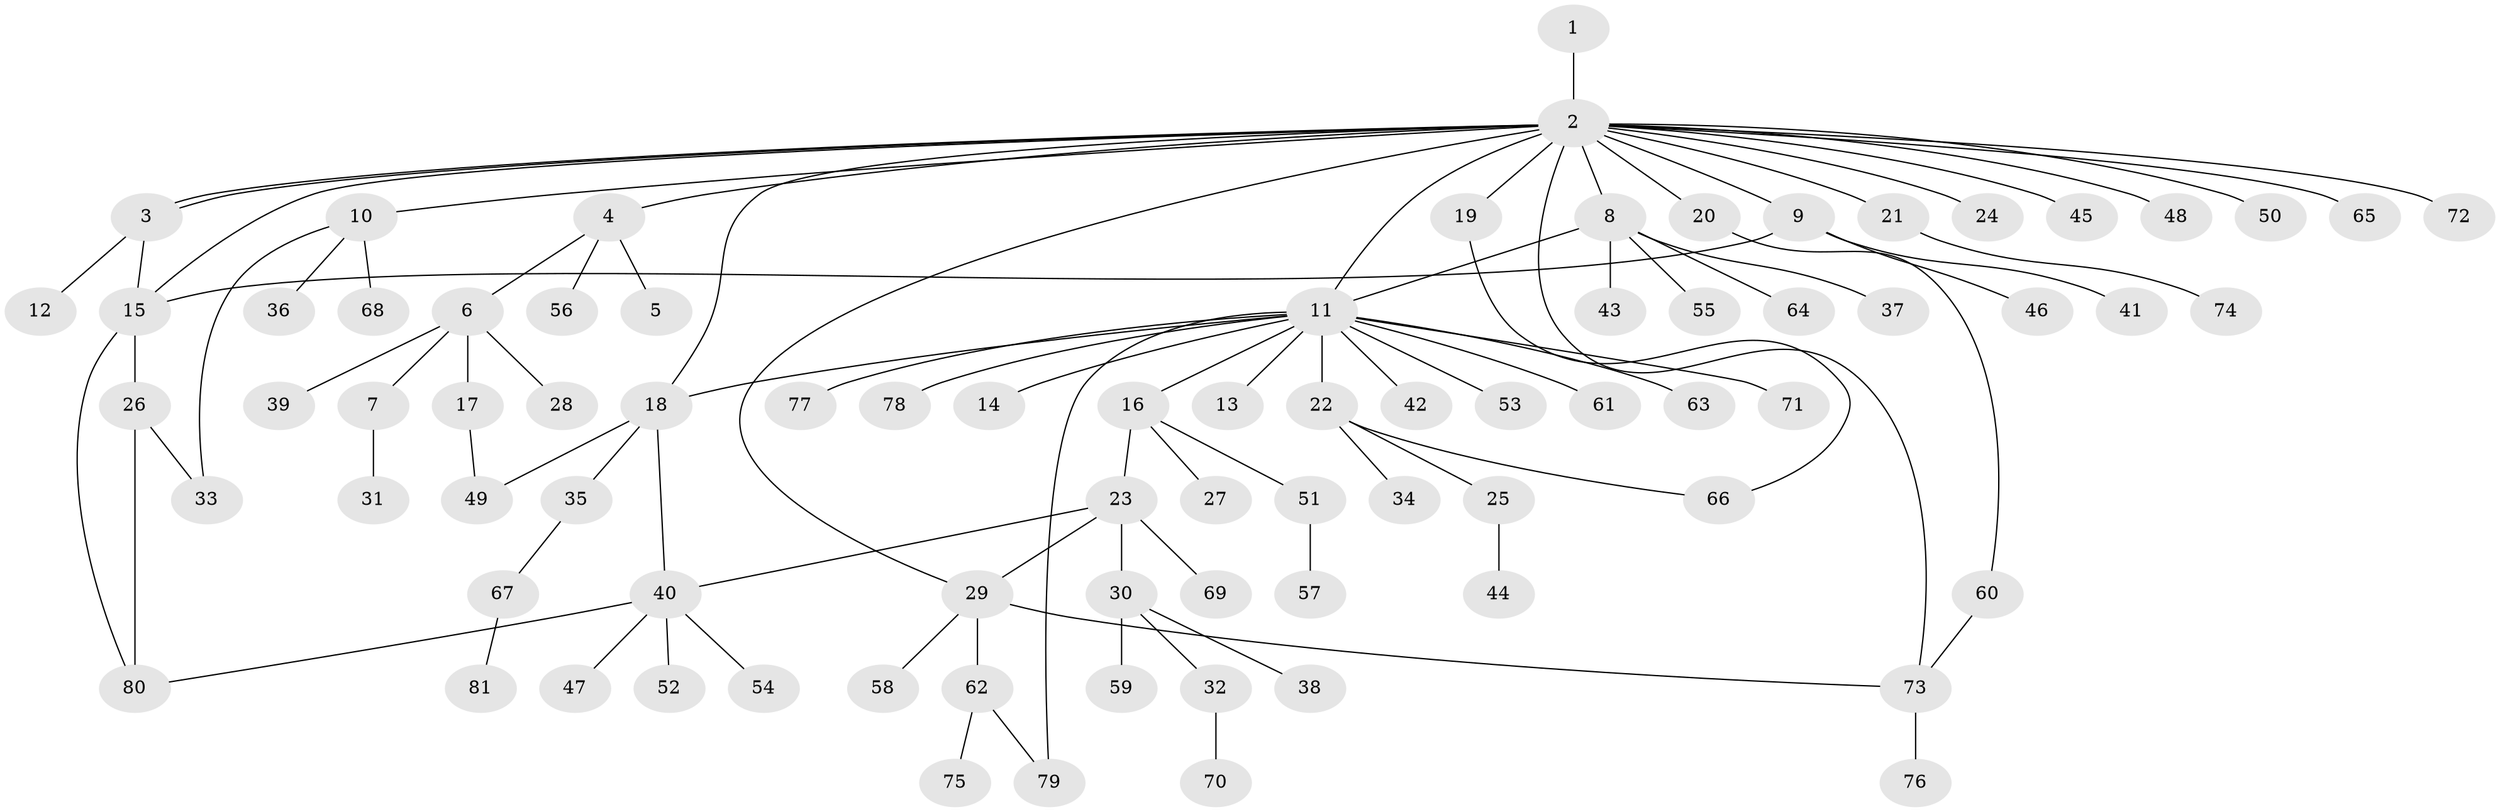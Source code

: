 // Generated by graph-tools (version 1.1) at 2025/11/02/27/25 16:11:15]
// undirected, 81 vertices, 95 edges
graph export_dot {
graph [start="1"]
  node [color=gray90,style=filled];
  1;
  2;
  3;
  4;
  5;
  6;
  7;
  8;
  9;
  10;
  11;
  12;
  13;
  14;
  15;
  16;
  17;
  18;
  19;
  20;
  21;
  22;
  23;
  24;
  25;
  26;
  27;
  28;
  29;
  30;
  31;
  32;
  33;
  34;
  35;
  36;
  37;
  38;
  39;
  40;
  41;
  42;
  43;
  44;
  45;
  46;
  47;
  48;
  49;
  50;
  51;
  52;
  53;
  54;
  55;
  56;
  57;
  58;
  59;
  60;
  61;
  62;
  63;
  64;
  65;
  66;
  67;
  68;
  69;
  70;
  71;
  72;
  73;
  74;
  75;
  76;
  77;
  78;
  79;
  80;
  81;
  1 -- 2;
  2 -- 3;
  2 -- 3;
  2 -- 4;
  2 -- 8;
  2 -- 9;
  2 -- 10;
  2 -- 11;
  2 -- 15;
  2 -- 18;
  2 -- 19;
  2 -- 20;
  2 -- 21;
  2 -- 24;
  2 -- 29;
  2 -- 45;
  2 -- 48;
  2 -- 50;
  2 -- 65;
  2 -- 72;
  2 -- 73;
  3 -- 12;
  3 -- 15;
  4 -- 5;
  4 -- 6;
  4 -- 56;
  6 -- 7;
  6 -- 17;
  6 -- 28;
  6 -- 39;
  7 -- 31;
  8 -- 11;
  8 -- 37;
  8 -- 43;
  8 -- 55;
  8 -- 64;
  9 -- 15;
  9 -- 41;
  9 -- 46;
  10 -- 33;
  10 -- 36;
  10 -- 68;
  11 -- 13;
  11 -- 14;
  11 -- 16;
  11 -- 18;
  11 -- 22;
  11 -- 42;
  11 -- 53;
  11 -- 61;
  11 -- 63;
  11 -- 71;
  11 -- 77;
  11 -- 78;
  11 -- 79;
  15 -- 26;
  15 -- 80;
  16 -- 23;
  16 -- 27;
  16 -- 51;
  17 -- 49;
  18 -- 35;
  18 -- 40;
  18 -- 49;
  19 -- 66;
  20 -- 60;
  21 -- 74;
  22 -- 25;
  22 -- 34;
  22 -- 66;
  23 -- 29;
  23 -- 30;
  23 -- 40;
  23 -- 69;
  25 -- 44;
  26 -- 33;
  26 -- 80;
  29 -- 58;
  29 -- 62;
  29 -- 73;
  30 -- 32;
  30 -- 38;
  30 -- 59;
  32 -- 70;
  35 -- 67;
  40 -- 47;
  40 -- 52;
  40 -- 54;
  40 -- 80;
  51 -- 57;
  60 -- 73;
  62 -- 75;
  62 -- 79;
  67 -- 81;
  73 -- 76;
}
